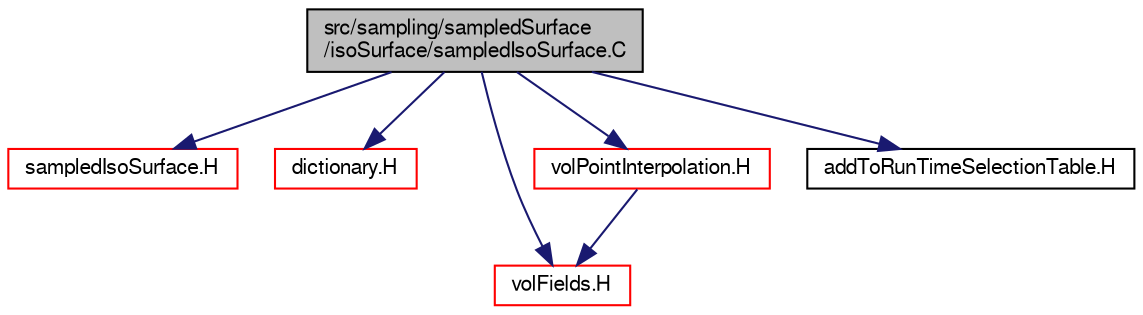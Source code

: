 digraph "src/sampling/sampledSurface/isoSurface/sampledIsoSurface.C"
{
  bgcolor="transparent";
  edge [fontname="FreeSans",fontsize="10",labelfontname="FreeSans",labelfontsize="10"];
  node [fontname="FreeSans",fontsize="10",shape=record];
  Node0 [label="src/sampling/sampledSurface\l/isoSurface/sampledIsoSurface.C",height=0.2,width=0.4,color="black", fillcolor="grey75", style="filled", fontcolor="black"];
  Node0 -> Node1 [color="midnightblue",fontsize="10",style="solid",fontname="FreeSans"];
  Node1 [label="sampledIsoSurface.H",height=0.2,width=0.4,color="red",URL="$a14723.html"];
  Node0 -> Node276 [color="midnightblue",fontsize="10",style="solid",fontname="FreeSans"];
  Node276 [label="dictionary.H",height=0.2,width=0.4,color="red",URL="$a08804.html"];
  Node0 -> Node178 [color="midnightblue",fontsize="10",style="solid",fontname="FreeSans"];
  Node178 [label="volFields.H",height=0.2,width=0.4,color="red",URL="$a02750.html"];
  Node0 -> Node352 [color="midnightblue",fontsize="10",style="solid",fontname="FreeSans"];
  Node352 [label="volPointInterpolation.H",height=0.2,width=0.4,color="red",URL="$a04340.html"];
  Node352 -> Node178 [color="midnightblue",fontsize="10",style="solid",fontname="FreeSans"];
  Node0 -> Node353 [color="midnightblue",fontsize="10",style="solid",fontname="FreeSans"];
  Node353 [label="addToRunTimeSelectionTable.H",height=0.2,width=0.4,color="black",URL="$a09263.html",tooltip="Macros for easy insertion into run-time selection tables. "];
}
